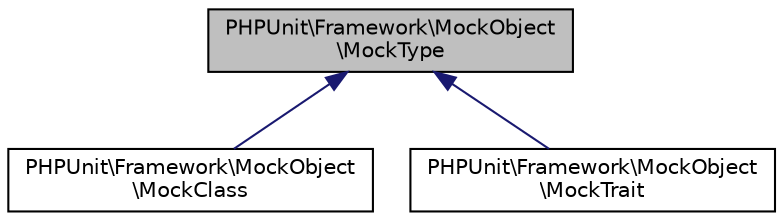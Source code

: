digraph "PHPUnit\Framework\MockObject\MockType"
{
  edge [fontname="Helvetica",fontsize="10",labelfontname="Helvetica",labelfontsize="10"];
  node [fontname="Helvetica",fontsize="10",shape=record];
  Node0 [label="PHPUnit\\Framework\\MockObject\l\\MockType",height=0.2,width=0.4,color="black", fillcolor="grey75", style="filled", fontcolor="black"];
  Node0 -> Node1 [dir="back",color="midnightblue",fontsize="10",style="solid",fontname="Helvetica"];
  Node1 [label="PHPUnit\\Framework\\MockObject\l\\MockClass",height=0.2,width=0.4,color="black", fillcolor="white", style="filled",URL="$classPHPUnit_1_1Framework_1_1MockObject_1_1MockClass.html"];
  Node0 -> Node2 [dir="back",color="midnightblue",fontsize="10",style="solid",fontname="Helvetica"];
  Node2 [label="PHPUnit\\Framework\\MockObject\l\\MockTrait",height=0.2,width=0.4,color="black", fillcolor="white", style="filled",URL="$classPHPUnit_1_1Framework_1_1MockObject_1_1MockTrait.html"];
}
